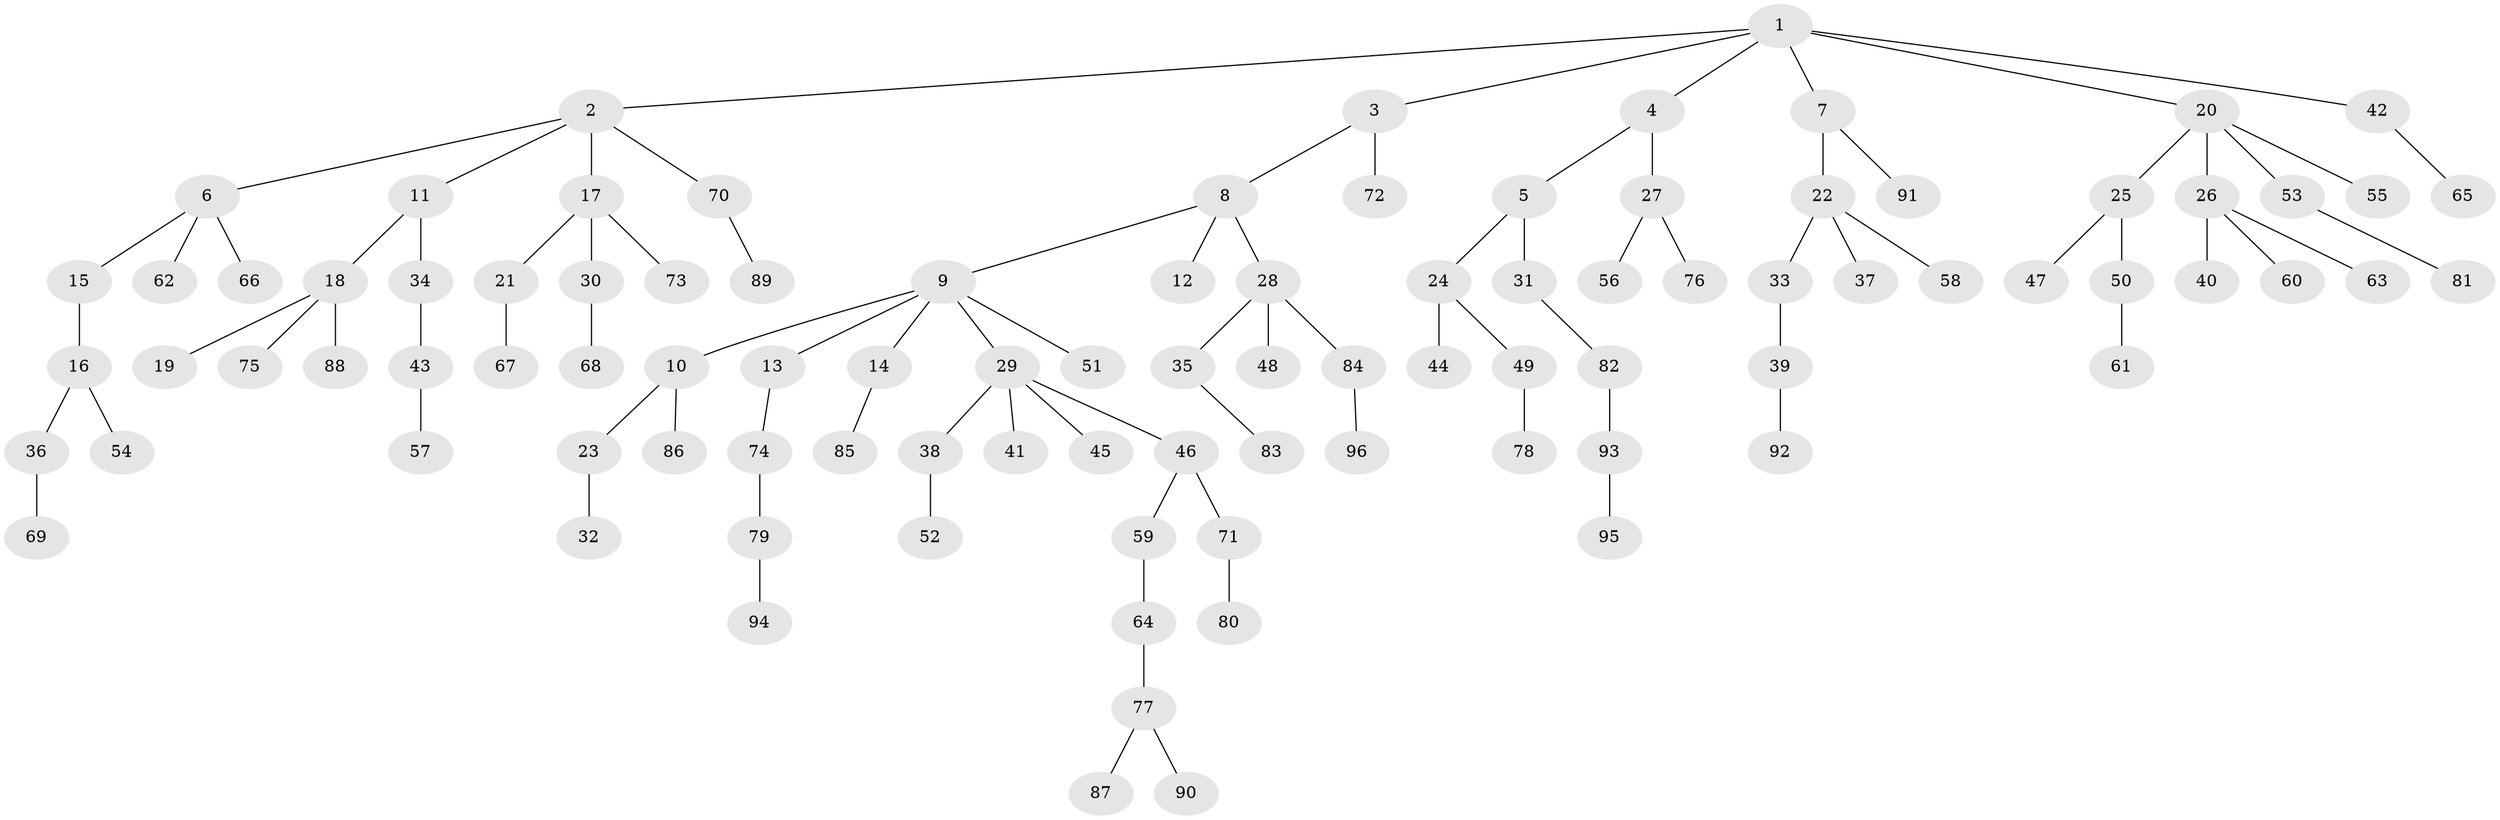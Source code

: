 // coarse degree distribution, {9: 0.015625, 5: 0.015625, 2: 0.1875, 3: 0.09375, 4: 0.078125, 7: 0.015625, 1: 0.578125, 6: 0.015625}
// Generated by graph-tools (version 1.1) at 2025/24/03/03/25 07:24:06]
// undirected, 96 vertices, 95 edges
graph export_dot {
graph [start="1"]
  node [color=gray90,style=filled];
  1;
  2;
  3;
  4;
  5;
  6;
  7;
  8;
  9;
  10;
  11;
  12;
  13;
  14;
  15;
  16;
  17;
  18;
  19;
  20;
  21;
  22;
  23;
  24;
  25;
  26;
  27;
  28;
  29;
  30;
  31;
  32;
  33;
  34;
  35;
  36;
  37;
  38;
  39;
  40;
  41;
  42;
  43;
  44;
  45;
  46;
  47;
  48;
  49;
  50;
  51;
  52;
  53;
  54;
  55;
  56;
  57;
  58;
  59;
  60;
  61;
  62;
  63;
  64;
  65;
  66;
  67;
  68;
  69;
  70;
  71;
  72;
  73;
  74;
  75;
  76;
  77;
  78;
  79;
  80;
  81;
  82;
  83;
  84;
  85;
  86;
  87;
  88;
  89;
  90;
  91;
  92;
  93;
  94;
  95;
  96;
  1 -- 2;
  1 -- 3;
  1 -- 4;
  1 -- 7;
  1 -- 20;
  1 -- 42;
  2 -- 6;
  2 -- 11;
  2 -- 17;
  2 -- 70;
  3 -- 8;
  3 -- 72;
  4 -- 5;
  4 -- 27;
  5 -- 24;
  5 -- 31;
  6 -- 15;
  6 -- 62;
  6 -- 66;
  7 -- 22;
  7 -- 91;
  8 -- 9;
  8 -- 12;
  8 -- 28;
  9 -- 10;
  9 -- 13;
  9 -- 14;
  9 -- 29;
  9 -- 51;
  10 -- 23;
  10 -- 86;
  11 -- 18;
  11 -- 34;
  13 -- 74;
  14 -- 85;
  15 -- 16;
  16 -- 36;
  16 -- 54;
  17 -- 21;
  17 -- 30;
  17 -- 73;
  18 -- 19;
  18 -- 75;
  18 -- 88;
  20 -- 25;
  20 -- 26;
  20 -- 53;
  20 -- 55;
  21 -- 67;
  22 -- 33;
  22 -- 37;
  22 -- 58;
  23 -- 32;
  24 -- 44;
  24 -- 49;
  25 -- 47;
  25 -- 50;
  26 -- 40;
  26 -- 60;
  26 -- 63;
  27 -- 56;
  27 -- 76;
  28 -- 35;
  28 -- 48;
  28 -- 84;
  29 -- 38;
  29 -- 41;
  29 -- 45;
  29 -- 46;
  30 -- 68;
  31 -- 82;
  33 -- 39;
  34 -- 43;
  35 -- 83;
  36 -- 69;
  38 -- 52;
  39 -- 92;
  42 -- 65;
  43 -- 57;
  46 -- 59;
  46 -- 71;
  49 -- 78;
  50 -- 61;
  53 -- 81;
  59 -- 64;
  64 -- 77;
  70 -- 89;
  71 -- 80;
  74 -- 79;
  77 -- 87;
  77 -- 90;
  79 -- 94;
  82 -- 93;
  84 -- 96;
  93 -- 95;
}
